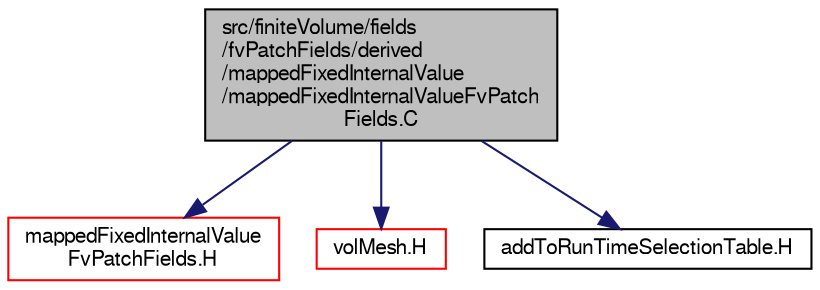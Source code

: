 digraph "src/finiteVolume/fields/fvPatchFields/derived/mappedFixedInternalValue/mappedFixedInternalValueFvPatchFields.C"
{
  bgcolor="transparent";
  edge [fontname="FreeSans",fontsize="10",labelfontname="FreeSans",labelfontsize="10"];
  node [fontname="FreeSans",fontsize="10",shape=record];
  Node0 [label="src/finiteVolume/fields\l/fvPatchFields/derived\l/mappedFixedInternalValue\l/mappedFixedInternalValueFvPatch\lFields.C",height=0.2,width=0.4,color="black", fillcolor="grey75", style="filled", fontcolor="black"];
  Node0 -> Node1 [color="midnightblue",fontsize="10",style="solid",fontname="FreeSans"];
  Node1 [label="mappedFixedInternalValue\lFvPatchFields.H",height=0.2,width=0.4,color="red",URL="$a02039.html"];
  Node0 -> Node194 [color="midnightblue",fontsize="10",style="solid",fontname="FreeSans"];
  Node194 [label="volMesh.H",height=0.2,width=0.4,color="red",URL="$a04346.html"];
  Node0 -> Node277 [color="midnightblue",fontsize="10",style="solid",fontname="FreeSans"];
  Node277 [label="addToRunTimeSelectionTable.H",height=0.2,width=0.4,color="black",URL="$a09263.html",tooltip="Macros for easy insertion into run-time selection tables. "];
}

